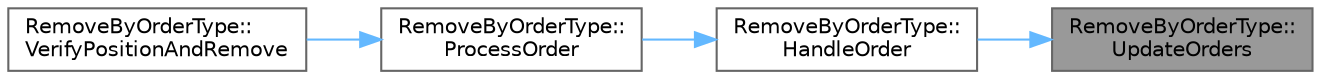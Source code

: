 digraph "RemoveByOrderType::UpdateOrders"
{
 // LATEX_PDF_SIZE
  bgcolor="transparent";
  edge [fontname=Helvetica,fontsize=10,labelfontname=Helvetica,labelfontsize=10];
  node [fontname=Helvetica,fontsize=10,shape=box,height=0.2,width=0.4];
  rankdir="RL";
  Node1 [id="Node000001",label="RemoveByOrderType::\lUpdateOrders",height=0.2,width=0.4,color="gray40", fillcolor="grey60", style="filled", fontcolor="black",tooltip="Updates the order arrays based on their types."];
  Node1 -> Node2 [id="edge1_Node000001_Node000002",dir="back",color="steelblue1",style="solid",tooltip=" "];
  Node2 [id="Node000002",label="RemoveByOrderType::\lHandleOrder",height=0.2,width=0.4,color="grey40", fillcolor="white", style="filled",URL="$class_remove_by_order_type.html#a4235bb3c003ac38844707198bd7b97b0",tooltip="Handles the removal of orders based on the specified type."];
  Node2 -> Node3 [id="edge2_Node000002_Node000003",dir="back",color="steelblue1",style="solid",tooltip=" "];
  Node3 [id="Node000003",label="RemoveByOrderType::\lProcessOrder",height=0.2,width=0.4,color="grey40", fillcolor="white", style="filled",URL="$class_remove_by_order_type.html#a4c3cabffdf0b5743320d760bfc44c630",tooltip="Processes an order based on its ticket and mode."];
  Node3 -> Node4 [id="edge3_Node000003_Node000004",dir="back",color="steelblue1",style="solid",tooltip=" "];
  Node4 [id="Node000004",label="RemoveByOrderType::\lVerifyPositionAndRemove",height=0.2,width=0.4,color="grey40", fillcolor="white", style="filled",URL="$class_remove_by_order_type.html#a6647e3ad6d23567f04bee5248c6cf68b",tooltip="Verifies positions and removes orders based on their type."];
}
